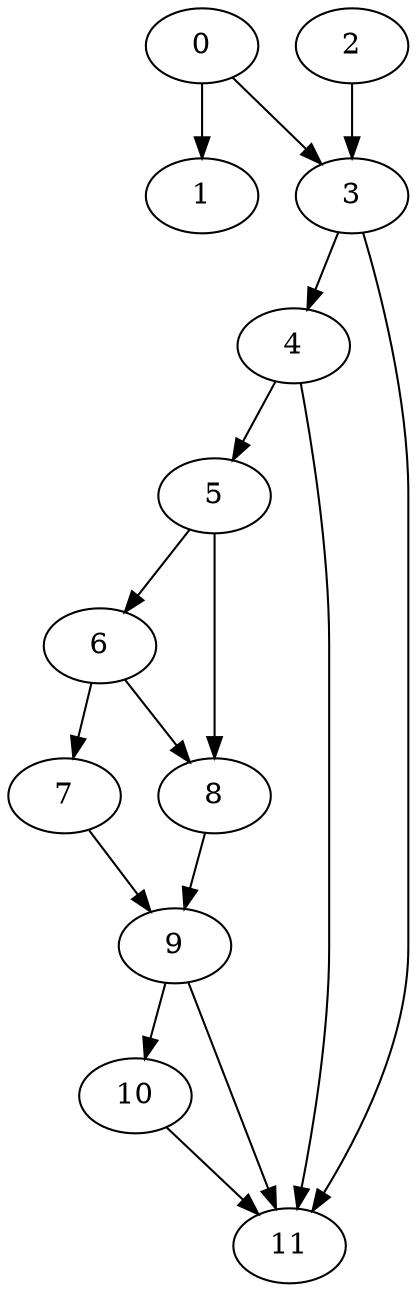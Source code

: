 digraph {
	0
	1
	2
	3
	4
	5
	6
	7
	8
	9
	10
	11
	4 -> 5
	6 -> 7
	0 -> 3
	2 -> 3
	3 -> 4
	5 -> 6
	5 -> 8
	6 -> 8
	7 -> 9
	8 -> 9
	9 -> 10
	3 -> 11
	4 -> 11
	9 -> 11
	10 -> 11
	0 -> 1
}
